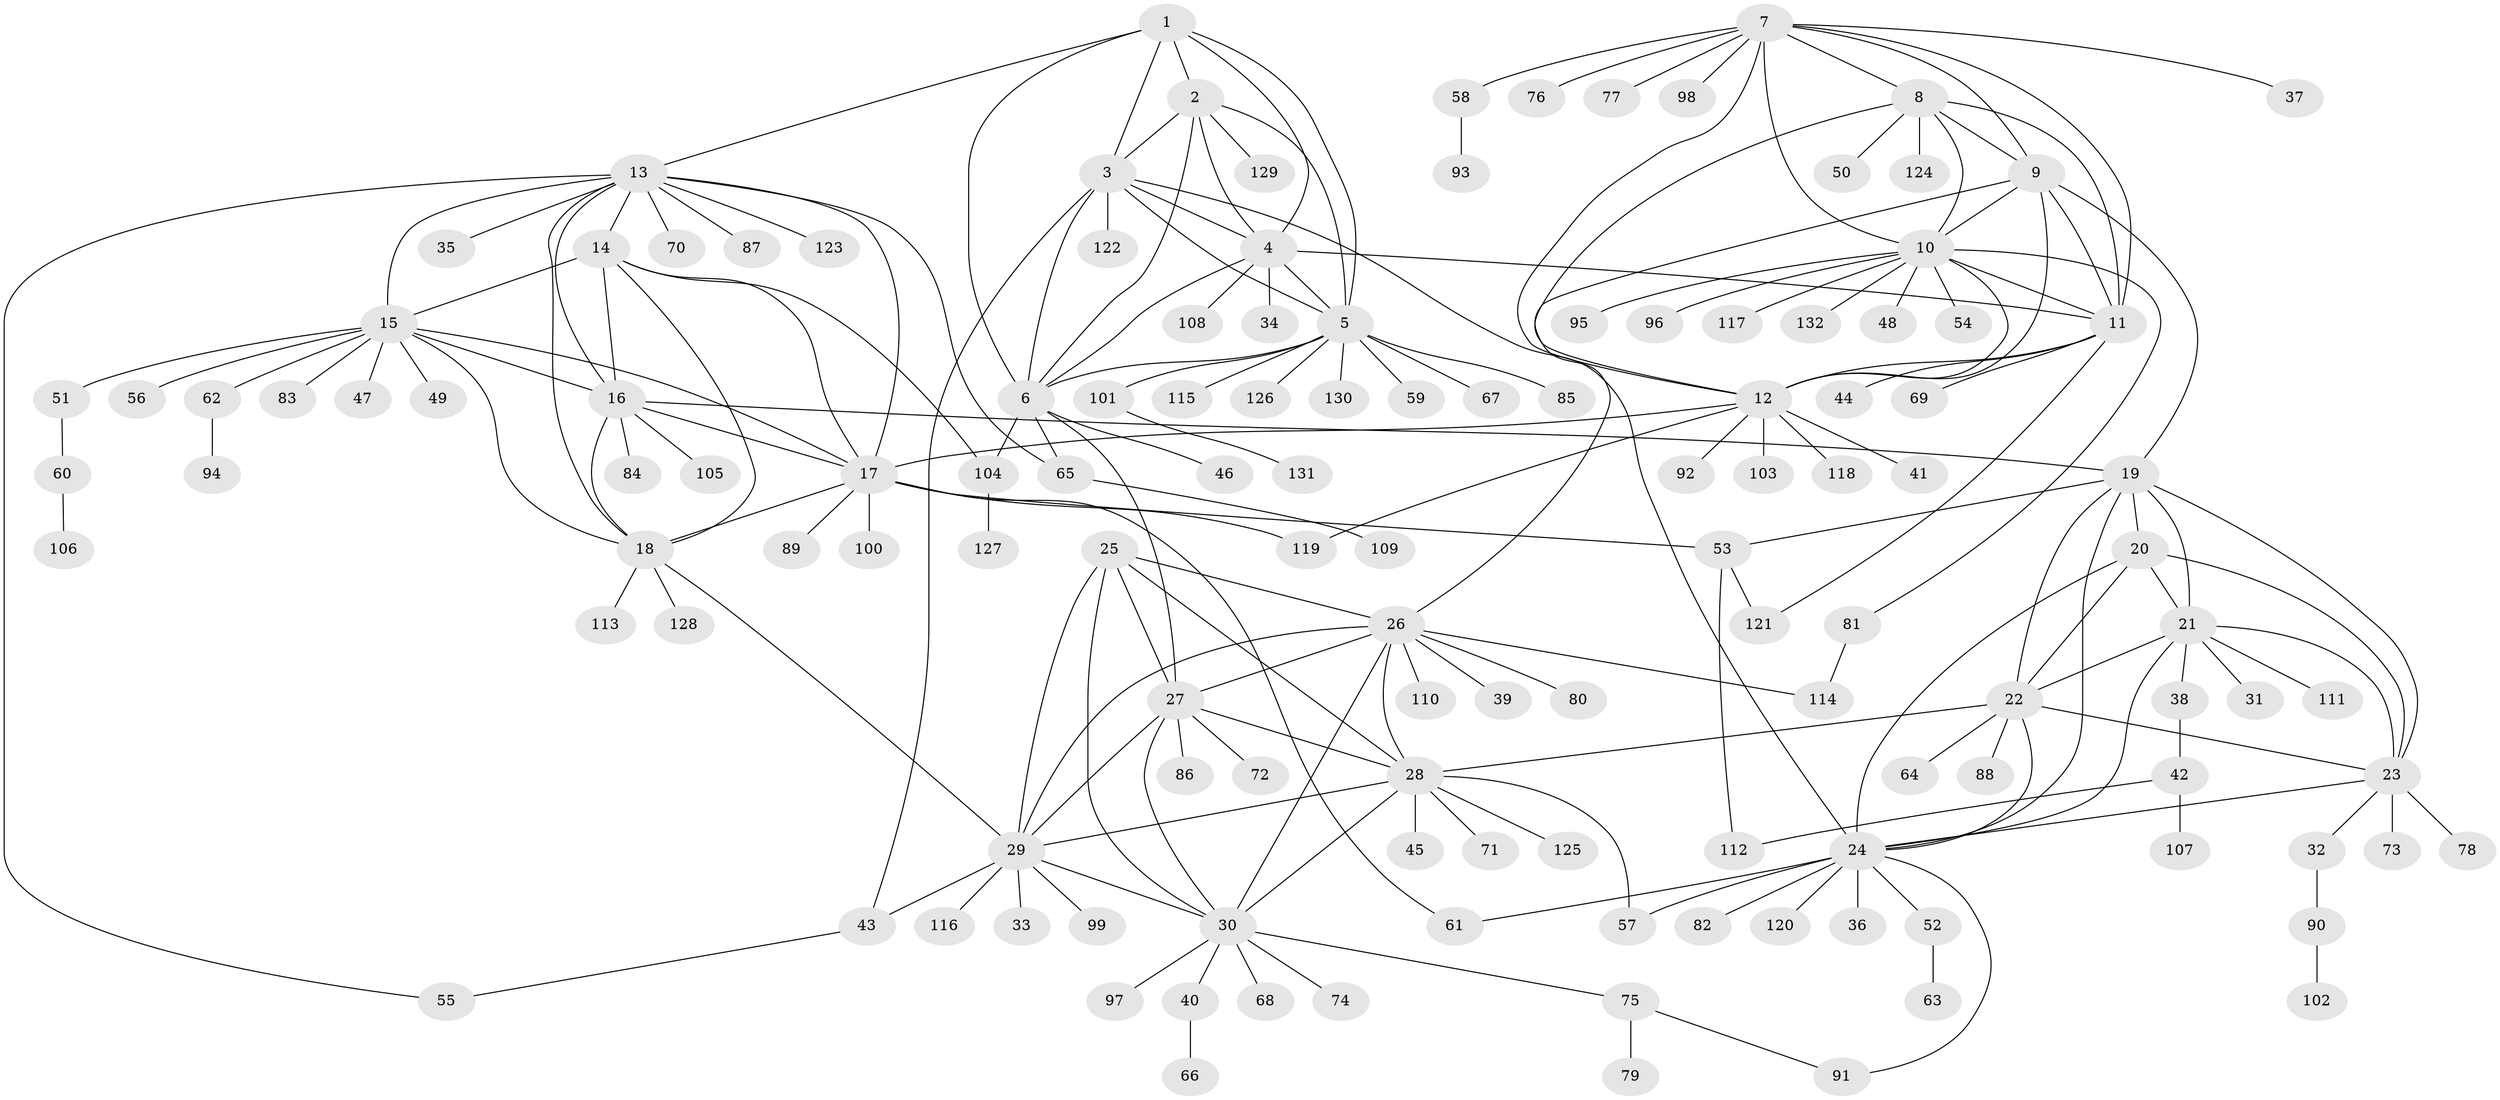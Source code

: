 // Generated by graph-tools (version 1.1) at 2025/11/02/27/25 16:11:35]
// undirected, 132 vertices, 199 edges
graph export_dot {
graph [start="1"]
  node [color=gray90,style=filled];
  1;
  2;
  3;
  4;
  5;
  6;
  7;
  8;
  9;
  10;
  11;
  12;
  13;
  14;
  15;
  16;
  17;
  18;
  19;
  20;
  21;
  22;
  23;
  24;
  25;
  26;
  27;
  28;
  29;
  30;
  31;
  32;
  33;
  34;
  35;
  36;
  37;
  38;
  39;
  40;
  41;
  42;
  43;
  44;
  45;
  46;
  47;
  48;
  49;
  50;
  51;
  52;
  53;
  54;
  55;
  56;
  57;
  58;
  59;
  60;
  61;
  62;
  63;
  64;
  65;
  66;
  67;
  68;
  69;
  70;
  71;
  72;
  73;
  74;
  75;
  76;
  77;
  78;
  79;
  80;
  81;
  82;
  83;
  84;
  85;
  86;
  87;
  88;
  89;
  90;
  91;
  92;
  93;
  94;
  95;
  96;
  97;
  98;
  99;
  100;
  101;
  102;
  103;
  104;
  105;
  106;
  107;
  108;
  109;
  110;
  111;
  112;
  113;
  114;
  115;
  116;
  117;
  118;
  119;
  120;
  121;
  122;
  123;
  124;
  125;
  126;
  127;
  128;
  129;
  130;
  131;
  132;
  1 -- 2;
  1 -- 3;
  1 -- 4;
  1 -- 5;
  1 -- 6;
  1 -- 13;
  2 -- 3;
  2 -- 4;
  2 -- 5;
  2 -- 6;
  2 -- 129;
  3 -- 4;
  3 -- 5;
  3 -- 6;
  3 -- 24;
  3 -- 43;
  3 -- 122;
  4 -- 5;
  4 -- 6;
  4 -- 11;
  4 -- 34;
  4 -- 108;
  5 -- 6;
  5 -- 59;
  5 -- 67;
  5 -- 85;
  5 -- 101;
  5 -- 115;
  5 -- 126;
  5 -- 130;
  6 -- 27;
  6 -- 46;
  6 -- 65;
  6 -- 104;
  7 -- 8;
  7 -- 9;
  7 -- 10;
  7 -- 11;
  7 -- 12;
  7 -- 37;
  7 -- 58;
  7 -- 76;
  7 -- 77;
  7 -- 98;
  8 -- 9;
  8 -- 10;
  8 -- 11;
  8 -- 12;
  8 -- 50;
  8 -- 124;
  9 -- 10;
  9 -- 11;
  9 -- 12;
  9 -- 19;
  9 -- 26;
  10 -- 11;
  10 -- 12;
  10 -- 48;
  10 -- 54;
  10 -- 81;
  10 -- 95;
  10 -- 96;
  10 -- 117;
  10 -- 132;
  11 -- 12;
  11 -- 44;
  11 -- 69;
  11 -- 121;
  12 -- 17;
  12 -- 41;
  12 -- 92;
  12 -- 103;
  12 -- 118;
  12 -- 119;
  13 -- 14;
  13 -- 15;
  13 -- 16;
  13 -- 17;
  13 -- 18;
  13 -- 35;
  13 -- 55;
  13 -- 65;
  13 -- 70;
  13 -- 87;
  13 -- 123;
  14 -- 15;
  14 -- 16;
  14 -- 17;
  14 -- 18;
  14 -- 104;
  15 -- 16;
  15 -- 17;
  15 -- 18;
  15 -- 47;
  15 -- 49;
  15 -- 51;
  15 -- 56;
  15 -- 62;
  15 -- 83;
  16 -- 17;
  16 -- 18;
  16 -- 19;
  16 -- 84;
  16 -- 105;
  17 -- 18;
  17 -- 53;
  17 -- 61;
  17 -- 89;
  17 -- 100;
  17 -- 119;
  18 -- 29;
  18 -- 113;
  18 -- 128;
  19 -- 20;
  19 -- 21;
  19 -- 22;
  19 -- 23;
  19 -- 24;
  19 -- 53;
  20 -- 21;
  20 -- 22;
  20 -- 23;
  20 -- 24;
  21 -- 22;
  21 -- 23;
  21 -- 24;
  21 -- 31;
  21 -- 38;
  21 -- 111;
  22 -- 23;
  22 -- 24;
  22 -- 28;
  22 -- 64;
  22 -- 88;
  23 -- 24;
  23 -- 32;
  23 -- 73;
  23 -- 78;
  24 -- 36;
  24 -- 52;
  24 -- 57;
  24 -- 61;
  24 -- 82;
  24 -- 91;
  24 -- 120;
  25 -- 26;
  25 -- 27;
  25 -- 28;
  25 -- 29;
  25 -- 30;
  26 -- 27;
  26 -- 28;
  26 -- 29;
  26 -- 30;
  26 -- 39;
  26 -- 80;
  26 -- 110;
  26 -- 114;
  27 -- 28;
  27 -- 29;
  27 -- 30;
  27 -- 72;
  27 -- 86;
  28 -- 29;
  28 -- 30;
  28 -- 45;
  28 -- 57;
  28 -- 71;
  28 -- 125;
  29 -- 30;
  29 -- 33;
  29 -- 43;
  29 -- 99;
  29 -- 116;
  30 -- 40;
  30 -- 68;
  30 -- 74;
  30 -- 75;
  30 -- 97;
  32 -- 90;
  38 -- 42;
  40 -- 66;
  42 -- 107;
  42 -- 112;
  43 -- 55;
  51 -- 60;
  52 -- 63;
  53 -- 112;
  53 -- 121;
  58 -- 93;
  60 -- 106;
  62 -- 94;
  65 -- 109;
  75 -- 79;
  75 -- 91;
  81 -- 114;
  90 -- 102;
  101 -- 131;
  104 -- 127;
}
